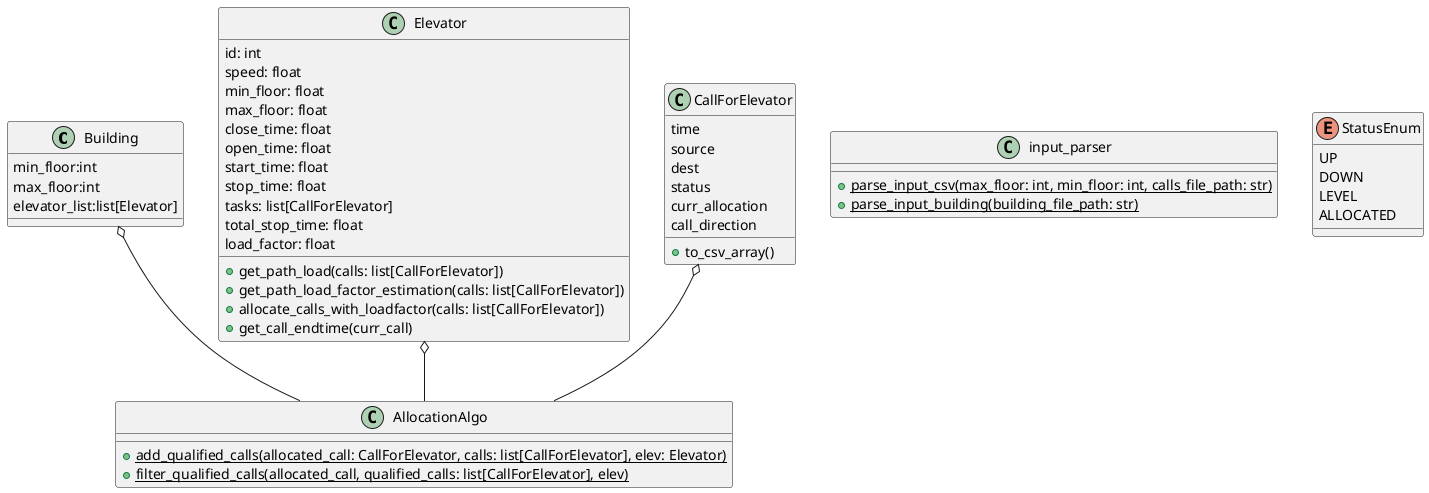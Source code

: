 @startuml
'https://plantuml.com/class-diagram

class Building {
    min_floor:int
    max_floor:int
    elevator_list:list[Elevator]
}

class Elevator {
    id: int
    speed: float
    min_floor: float
    max_floor: float
    close_time: float
    open_time: float
    start_time: float
    stop_time: float
    tasks: list[CallForElevator]
    total_stop_time: float
    load_factor: float

    +get_path_load(calls: list[CallForElevator])
    +get_path_load_factor_estimation(calls: list[CallForElevator])
    +allocate_calls_with_loadfactor(calls: list[CallForElevator])
    +get_call_endtime(curr_call)
}


class CallForElevator{
    time
    source
    dest
    status
    curr_allocation
    call_direction

    +to_csv_array()
}


class AllocationAlgo {
 + {static} add_qualified_calls(allocated_call: CallForElevator, calls: list[CallForElevator], elev: Elevator)
 + {static} filter_qualified_calls(allocated_call, qualified_calls: list[CallForElevator], elev)

}

class input_parser {

+ {static}parse_input_csv(max_floor: int, min_floor: int, calls_file_path: str)
+ {static}parse_input_building(building_file_path: str)

}

Building o-- AllocationAlgo
Elevator o-- AllocationAlgo
CallForElevator o--	AllocationAlgo

enum StatusEnum {
UP
DOWN
LEVEL
ALLOCATED
}

@enduml